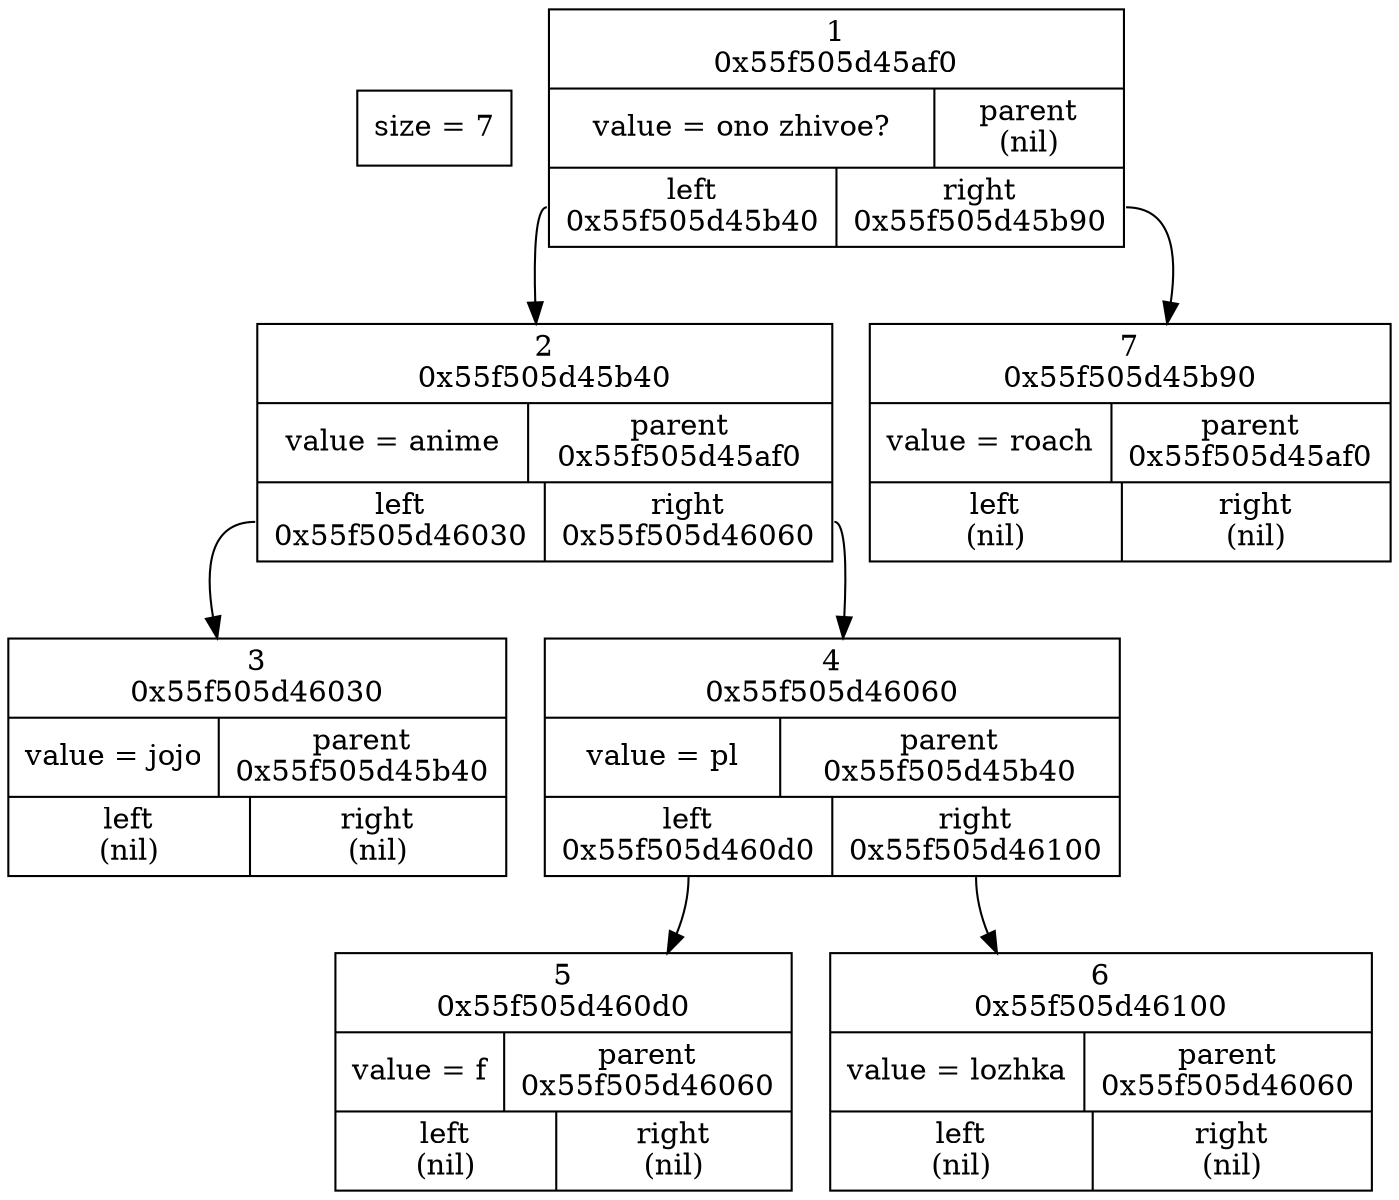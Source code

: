digraph Tree
{
rankdir=TB
		node [ shape = "box", color = "black" ]
		edge [ color = "black" ]

	size [ label ="size = 7" ]

subgraph clust_1{
randir = HR;
	elem_1 [ shape = "record", label = "{ <pointer> 1\n0x55f505d45af0|  { value = ono zhivoe?\n  | <parent> parent\n(nil) } | { <left> left\n0x55f505d45b40 | <right> right\n0x55f505d45b90 } }"]}

subgraph clust_2{
randir = HR;
	elem_2 [ shape = "record", label = "{ <pointer> 2\n0x55f505d45b40|  { value = anime\n  | <parent> parent\n0x55f505d45af0 } | { <left> left\n0x55f505d46030 | <right> right\n0x55f505d46060 } }"]}

		elem_1:<left> -> elem_2
subgraph clust_3{
randir = HR;
	elem_3 [ shape = "record", label = "{ <pointer> 3\n0x55f505d46030|  { value = jojo\n  | <parent> parent\n0x55f505d45b40 } | { <left> left\n(nil) | <right> right\n(nil) } }"]}

		elem_2:<left> -> elem_3
subgraph clust_4{
randir = HR;
	elem_4 [ shape = "record", label = "{ <pointer> 4\n0x55f505d46060|  { value = pl\n  | <parent> parent\n0x55f505d45b40 } | { <left> left\n0x55f505d460d0 | <right> right\n0x55f505d46100 } }"]}

		elem_2:<right> -> elem_4
subgraph clust_5{
randir = HR;
	elem_5 [ shape = "record", label = "{ <pointer> 5\n0x55f505d460d0|  { value = f\n  | <parent> parent\n0x55f505d46060 } | { <left> left\n(nil) | <right> right\n(nil) } }"]}

		elem_4:<left> -> elem_5
subgraph clust_6{
randir = HR;
	elem_6 [ shape = "record", label = "{ <pointer> 6\n0x55f505d46100|  { value = lozhka\n  | <parent> parent\n0x55f505d46060 } | { <left> left\n(nil) | <right> right\n(nil) } }"]}

		elem_4:<right> -> elem_6
subgraph clust_7{
randir = HR;
	elem_7 [ shape = "record", label = "{ <pointer> 7\n0x55f505d45b90|  { value = roach\n  | <parent> parent\n0x55f505d45af0 } | { <left> left\n(nil) | <right> right\n(nil) } }"]}

		elem_1:<right> -> elem_7
}